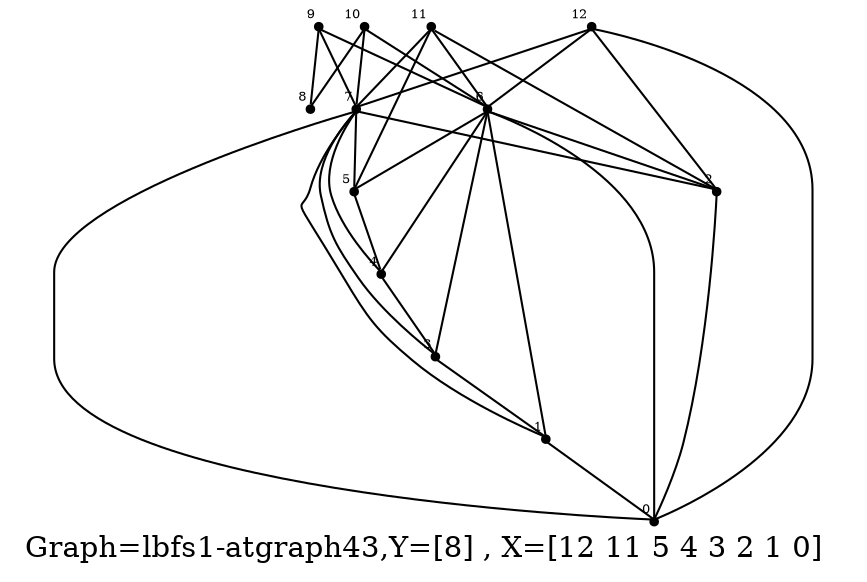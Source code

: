 /* Created by igraph 0.8.0-pre+0200568 */
graph {
  graph [
    label="Graph=lbfs1-atgraph43,Y=[8] , X=[12 11 5 4 3 2 1 0]  "
    labelloc=bottom
  ];
  0 [
    pos="-0.100000,7.000000!"
    shape=point
    fontsize=6
    xlabel=0
  ];
  1 [
    pos="0.000000,6.000000!"
    shape=point
    fontsize=6
    xlabel=1
  ];
  2 [
    pos="-0.100000,5.000000!"
    shape=point
    fontsize=6
    xlabel=2
  ];
  3 [
    pos="0.000000,4.000000!"
    shape=point
    fontsize=6
    xlabel=3
  ];
  4 [
    pos="-0.100000,3.000000!"
    shape=point
    fontsize=6
    xlabel=4
  ];
  5 [
    pos="0.000000,2.000000!"
    shape=point
    fontsize=6
    xlabel=5
  ];
  6 [
    pos="0.900000,4.000000!"
    shape=point
    fontsize=6
    xlabel=6
  ];
  7 [
    pos="1.000000,3.000000!"
    shape=point
    fontsize=6
    xlabel=7
  ];
  8 [
    pos="3.000000,3.000000!"
    shape=point
    fontsize=6
    xlabel=8
  ];
  9 [
    pos="1.900000,4.000000!"
    shape=point
    fontsize=6
    xlabel=9
  ];
  10 [
    pos="2.000000,3.000000!"
    shape=point
    fontsize=6
    xlabel=10
  ];
  11 [
    pos="-0.100000,1.000000!"
    shape=point
    fontsize=6
    xlabel=11
  ];
  12 [
    pos="0.000000,0.000000!"
    shape=point
    fontsize=6
    xlabel=12
  ];

  9 -- 6;
  10 -- 6;
  9 -- 7;
  10 -- 7;
  9 -- 8;
  10 -- 8;
  1 -- 0;
  2 -- 0;
  6 -- 0;
  3 -- 1;
  6 -- 1;
  6 -- 2;
  4 -- 3;
  6 -- 3;
  5 -- 4;
  6 -- 4;
  6 -- 5;
  7 -- 0;
  7 -- 1;
  7 -- 2;
  7 -- 3;
  7 -- 4;
  7 -- 5;
  11 -- 6;
  12 -- 6;
  11 -- 7;
  12 -- 7;
  11 -- 5;
  11 -- 2;
  12 -- 0;
  12 -- 2;
}
